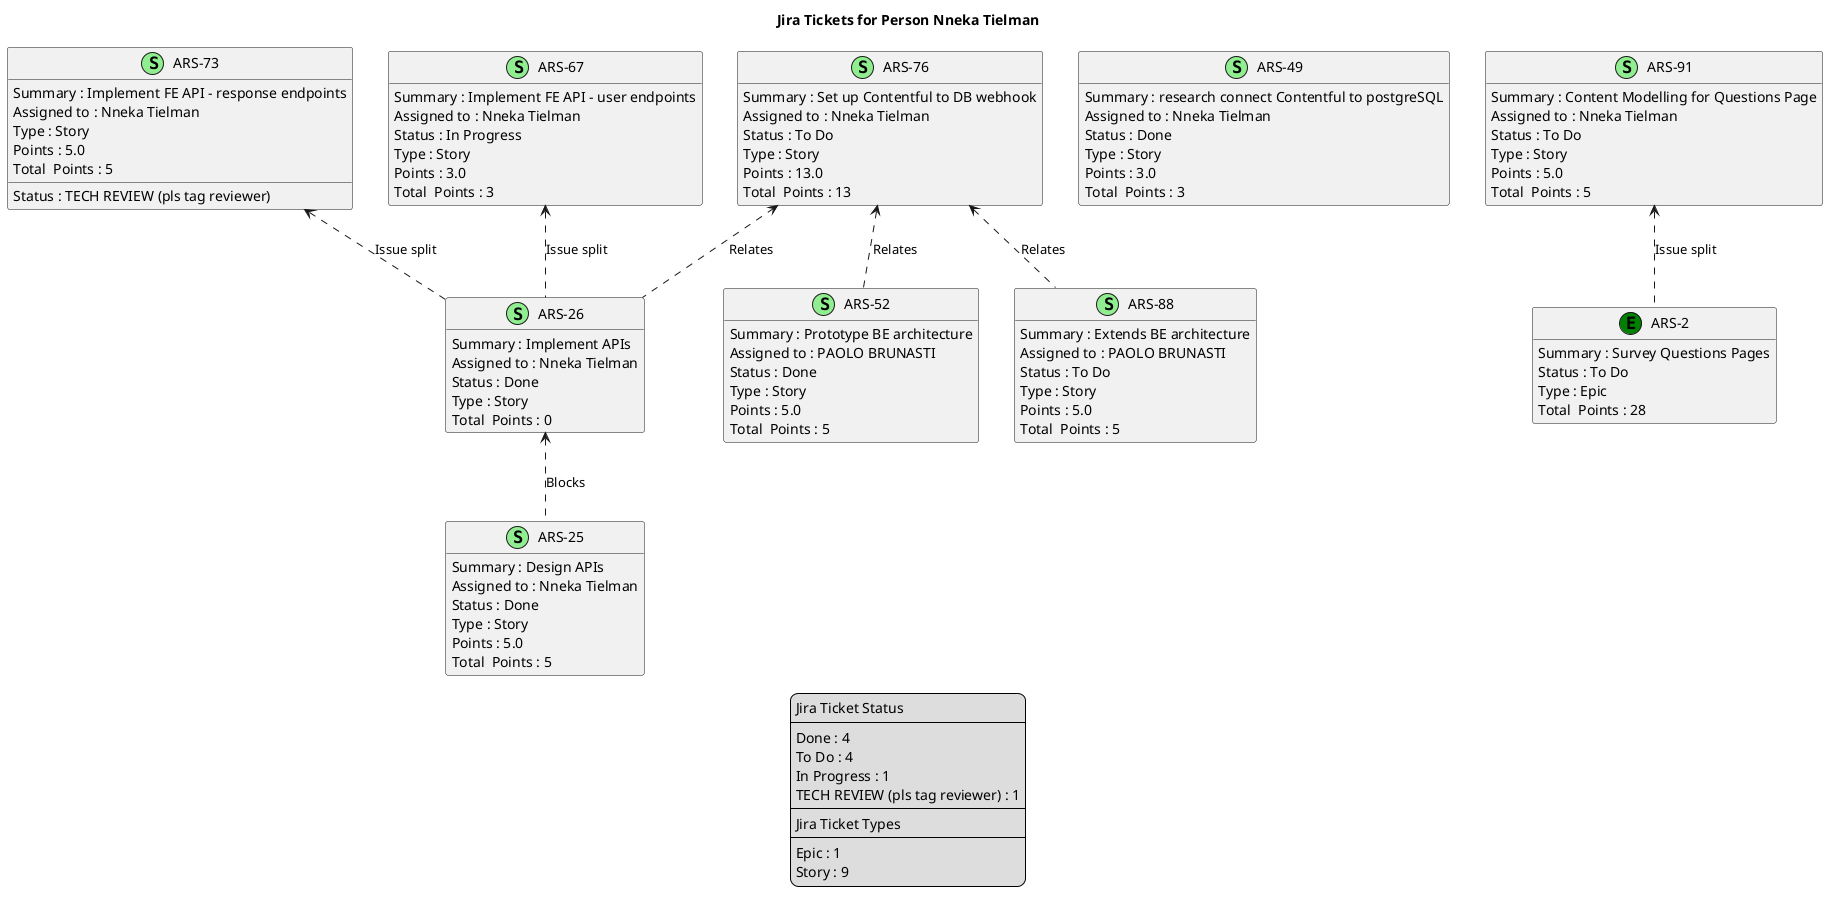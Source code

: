 @startuml
'https://plantuml.com/class-diagram

' GENERATE CLASS DIAGRAM ===========
' Generated at    : Mon May 27 11:35:03 CEST 2024

title Jira Tickets for Person Nneka Tielman
hide empty members

legend
Jira Ticket Status
----
Done : 4
To Do : 4
In Progress : 1
TECH REVIEW (pls tag reviewer) : 1
----
Jira Ticket Types
----
Epic : 1
Story : 9
end legend


' Tickets =======
class "ARS-73" << (S,lightgreen) >> {
 Summary : Implement FE API - response endpoints
 Assigned to : Nneka Tielman
 Status : TECH REVIEW (pls tag reviewer)
 Type : Story
 Points : 5.0
Total  Points : 5
}

class "ARS-49" << (S,lightgreen) >> {
 Summary : research connect Contentful to postgreSQL
 Assigned to : Nneka Tielman
 Status : Done
 Type : Story
 Points : 3.0
Total  Points : 3
}

class "ARS-91" << (S,lightgreen) >> {
 Summary : Content Modelling for Questions Page
 Assigned to : Nneka Tielman
 Status : To Do
 Type : Story
 Points : 5.0
Total  Points : 5
}

class "ARS-67" << (S,lightgreen) >> {
 Summary : Implement FE API - user endpoints
 Assigned to : Nneka Tielman
 Status : In Progress
 Type : Story
 Points : 3.0
Total  Points : 3
}

class "ARS-25" << (S,lightgreen) >> {
 Summary : Design APIs
 Assigned to : Nneka Tielman
 Status : Done
 Type : Story
 Points : 5.0
Total  Points : 5
}

class "ARS-26" << (S,lightgreen) >> {
 Summary : Implement APIs
 Assigned to : Nneka Tielman
 Status : Done
 Type : Story
Total  Points : 0
}

class "ARS-52" << (S,lightgreen) >> {
 Summary : Prototype BE architecture
 Assigned to : PAOLO BRUNASTI
 Status : Done
 Type : Story
 Points : 5.0
Total  Points : 5
}

class "ARS-2" << (E,green) >> {
 Summary : Survey Questions Pages
 Status : To Do
 Type : Epic
Total  Points : 28
}

class "ARS-76" << (S,lightgreen) >> {
 Summary : Set up Contentful to DB webhook
 Assigned to : Nneka Tielman
 Status : To Do
 Type : Story
 Points : 13.0
Total  Points : 13
}

class "ARS-88" << (S,lightgreen) >> {
 Summary : Extends BE architecture
 Assigned to : PAOLO BRUNASTI
 Status : To Do
 Type : Story
 Points : 5.0
Total  Points : 5
}



' Links =======
"ARS-91" <.. "ARS-2" : Issue split

"ARS-26" <.. "ARS-25" : Blocks

"ARS-67" <.. "ARS-26" : Issue split

"ARS-73" <.. "ARS-26" : Issue split

"ARS-76" <.. "ARS-26" : Relates

"ARS-76" <.. "ARS-52" : Relates

"ARS-76" <.. "ARS-88" : Relates



@enduml
